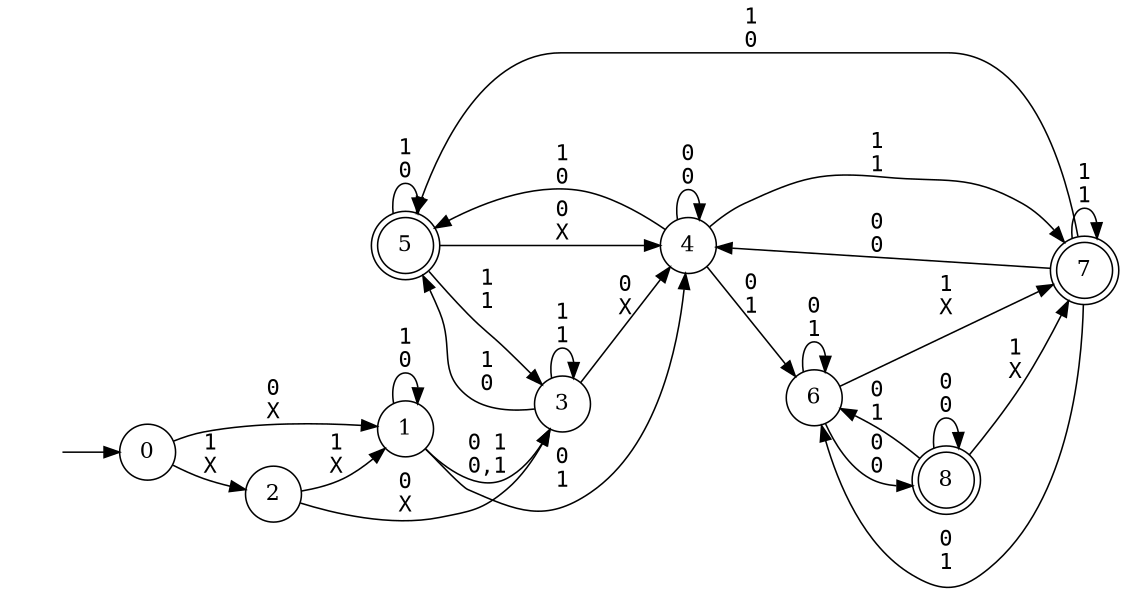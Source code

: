digraph MONA_DFA {
 rankdir = LR;
 center = true;
 size = "7.5,10.5";
 edge [fontname = Courier];
 node [height = .5, width = .5];
 node [shape = doublecircle]; 5; 7; 8;
 node [shape = circle]; 0; 1; 2; 3; 4; 6;
 node [shape = box];
 init [shape = plaintext, label = ""];
 init -> 0;
 0 -> 1 [label="0\nX"];
 0 -> 2 [label="1\nX"];
 1 -> 1 [label="1\n0"];
 1 -> 3 [label="0 1\n0,1"];
 1 -> 4 [label="0\n1"];
 2 -> 1 [label="1\nX"];
 2 -> 3 [label="0\nX"];
 3 -> 3 [label="1\n1"];
 3 -> 4 [label="0\nX"];
 3 -> 5 [label="1\n0"];
 4 -> 4 [label="0\n0"];
 4 -> 5 [label="1\n0"];
 4 -> 6 [label="0\n1"];
 4 -> 7 [label="1\n1"];
 5 -> 3 [label="1\n1"];
 5 -> 4 [label="0\nX"];
 5 -> 5 [label="1\n0"];
 6 -> 6 [label="0\n1"];
 6 -> 7 [label="1\nX"];
 6 -> 8 [label="0\n0"];
 7 -> 4 [label="0\n0"];
 7 -> 5 [label="1\n0"];
 7 -> 6 [label="0\n1"];
 7 -> 7 [label="1\n1"];
 8 -> 6 [label="0\n1"];
 8 -> 7 [label="1\nX"];
 8 -> 8 [label="0\n0"];
}
